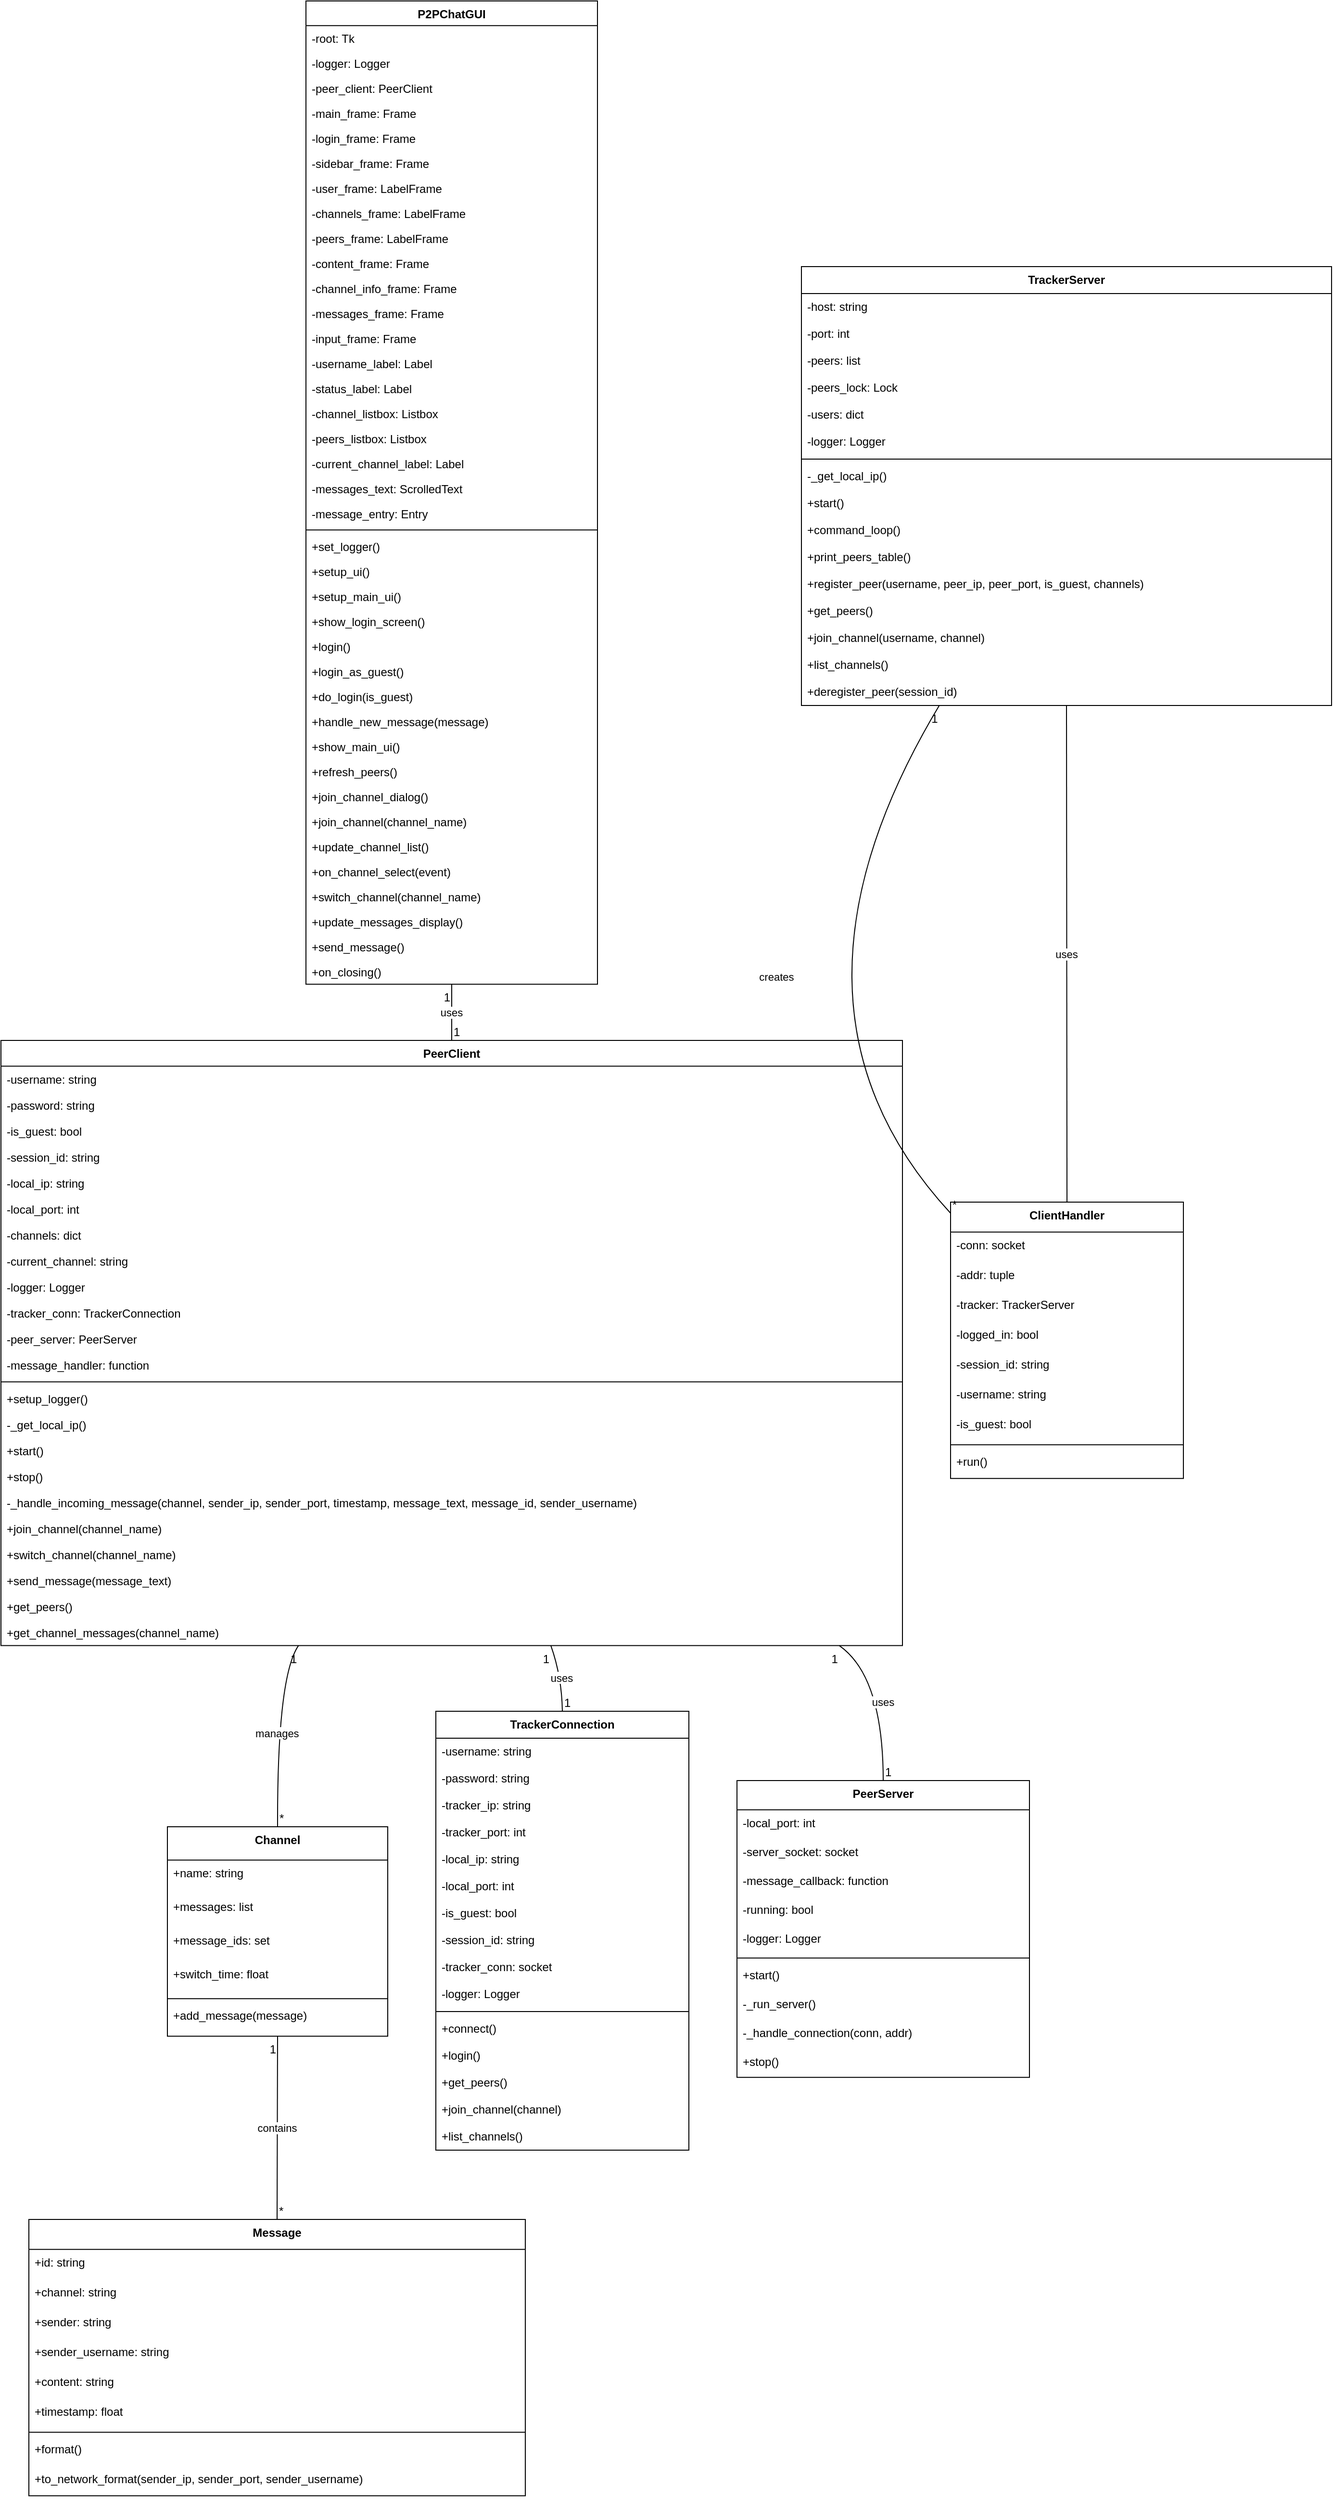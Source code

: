 <mxfile version="26.0.16">
  <diagram name="Page-1" id="uvAdwa36thn9c090Fc7f">
    <mxGraphModel dx="2333" dy="1380" grid="1" gridSize="10" guides="1" tooltips="1" connect="1" arrows="1" fold="1" page="1" pageScale="1" pageWidth="850" pageHeight="1100" math="0" shadow="0">
      <root>
        <mxCell id="0" />
        <mxCell id="1" parent="0" />
        <mxCell id="N5lQOd8VjiOe0QrReraG-1" value="P2PChatGUI" style="swimlane;fontStyle=1;align=center;verticalAlign=top;childLayout=stackLayout;horizontal=1;startSize=25.641;horizontalStack=0;resizeParent=1;resizeParentMax=0;resizeLast=0;collapsible=0;marginBottom=0;" vertex="1" parent="1">
          <mxGeometry x="337" y="20" width="303" height="1021.641" as="geometry" />
        </mxCell>
        <mxCell id="N5lQOd8VjiOe0QrReraG-2" value="-root: Tk" style="text;strokeColor=none;fillColor=none;align=left;verticalAlign=top;spacingLeft=4;spacingRight=4;overflow=hidden;rotatable=0;points=[[0,0.5],[1,0.5]];portConstraint=eastwest;" vertex="1" parent="N5lQOd8VjiOe0QrReraG-1">
          <mxGeometry y="25.641" width="303" height="26" as="geometry" />
        </mxCell>
        <mxCell id="N5lQOd8VjiOe0QrReraG-3" value="-logger: Logger" style="text;strokeColor=none;fillColor=none;align=left;verticalAlign=top;spacingLeft=4;spacingRight=4;overflow=hidden;rotatable=0;points=[[0,0.5],[1,0.5]];portConstraint=eastwest;" vertex="1" parent="N5lQOd8VjiOe0QrReraG-1">
          <mxGeometry y="51.641" width="303" height="26" as="geometry" />
        </mxCell>
        <mxCell id="N5lQOd8VjiOe0QrReraG-4" value="-peer_client: PeerClient" style="text;strokeColor=none;fillColor=none;align=left;verticalAlign=top;spacingLeft=4;spacingRight=4;overflow=hidden;rotatable=0;points=[[0,0.5],[1,0.5]];portConstraint=eastwest;" vertex="1" parent="N5lQOd8VjiOe0QrReraG-1">
          <mxGeometry y="77.641" width="303" height="26" as="geometry" />
        </mxCell>
        <mxCell id="N5lQOd8VjiOe0QrReraG-5" value="-main_frame: Frame" style="text;strokeColor=none;fillColor=none;align=left;verticalAlign=top;spacingLeft=4;spacingRight=4;overflow=hidden;rotatable=0;points=[[0,0.5],[1,0.5]];portConstraint=eastwest;" vertex="1" parent="N5lQOd8VjiOe0QrReraG-1">
          <mxGeometry y="103.641" width="303" height="26" as="geometry" />
        </mxCell>
        <mxCell id="N5lQOd8VjiOe0QrReraG-6" value="-login_frame: Frame" style="text;strokeColor=none;fillColor=none;align=left;verticalAlign=top;spacingLeft=4;spacingRight=4;overflow=hidden;rotatable=0;points=[[0,0.5],[1,0.5]];portConstraint=eastwest;" vertex="1" parent="N5lQOd8VjiOe0QrReraG-1">
          <mxGeometry y="129.641" width="303" height="26" as="geometry" />
        </mxCell>
        <mxCell id="N5lQOd8VjiOe0QrReraG-7" value="-sidebar_frame: Frame" style="text;strokeColor=none;fillColor=none;align=left;verticalAlign=top;spacingLeft=4;spacingRight=4;overflow=hidden;rotatable=0;points=[[0,0.5],[1,0.5]];portConstraint=eastwest;" vertex="1" parent="N5lQOd8VjiOe0QrReraG-1">
          <mxGeometry y="155.641" width="303" height="26" as="geometry" />
        </mxCell>
        <mxCell id="N5lQOd8VjiOe0QrReraG-8" value="-user_frame: LabelFrame" style="text;strokeColor=none;fillColor=none;align=left;verticalAlign=top;spacingLeft=4;spacingRight=4;overflow=hidden;rotatable=0;points=[[0,0.5],[1,0.5]];portConstraint=eastwest;" vertex="1" parent="N5lQOd8VjiOe0QrReraG-1">
          <mxGeometry y="181.641" width="303" height="26" as="geometry" />
        </mxCell>
        <mxCell id="N5lQOd8VjiOe0QrReraG-9" value="-channels_frame: LabelFrame" style="text;strokeColor=none;fillColor=none;align=left;verticalAlign=top;spacingLeft=4;spacingRight=4;overflow=hidden;rotatable=0;points=[[0,0.5],[1,0.5]];portConstraint=eastwest;" vertex="1" parent="N5lQOd8VjiOe0QrReraG-1">
          <mxGeometry y="207.641" width="303" height="26" as="geometry" />
        </mxCell>
        <mxCell id="N5lQOd8VjiOe0QrReraG-10" value="-peers_frame: LabelFrame" style="text;strokeColor=none;fillColor=none;align=left;verticalAlign=top;spacingLeft=4;spacingRight=4;overflow=hidden;rotatable=0;points=[[0,0.5],[1,0.5]];portConstraint=eastwest;" vertex="1" parent="N5lQOd8VjiOe0QrReraG-1">
          <mxGeometry y="233.641" width="303" height="26" as="geometry" />
        </mxCell>
        <mxCell id="N5lQOd8VjiOe0QrReraG-11" value="-content_frame: Frame" style="text;strokeColor=none;fillColor=none;align=left;verticalAlign=top;spacingLeft=4;spacingRight=4;overflow=hidden;rotatable=0;points=[[0,0.5],[1,0.5]];portConstraint=eastwest;" vertex="1" parent="N5lQOd8VjiOe0QrReraG-1">
          <mxGeometry y="259.641" width="303" height="26" as="geometry" />
        </mxCell>
        <mxCell id="N5lQOd8VjiOe0QrReraG-12" value="-channel_info_frame: Frame" style="text;strokeColor=none;fillColor=none;align=left;verticalAlign=top;spacingLeft=4;spacingRight=4;overflow=hidden;rotatable=0;points=[[0,0.5],[1,0.5]];portConstraint=eastwest;" vertex="1" parent="N5lQOd8VjiOe0QrReraG-1">
          <mxGeometry y="285.641" width="303" height="26" as="geometry" />
        </mxCell>
        <mxCell id="N5lQOd8VjiOe0QrReraG-13" value="-messages_frame: Frame" style="text;strokeColor=none;fillColor=none;align=left;verticalAlign=top;spacingLeft=4;spacingRight=4;overflow=hidden;rotatable=0;points=[[0,0.5],[1,0.5]];portConstraint=eastwest;" vertex="1" parent="N5lQOd8VjiOe0QrReraG-1">
          <mxGeometry y="311.641" width="303" height="26" as="geometry" />
        </mxCell>
        <mxCell id="N5lQOd8VjiOe0QrReraG-14" value="-input_frame: Frame" style="text;strokeColor=none;fillColor=none;align=left;verticalAlign=top;spacingLeft=4;spacingRight=4;overflow=hidden;rotatable=0;points=[[0,0.5],[1,0.5]];portConstraint=eastwest;" vertex="1" parent="N5lQOd8VjiOe0QrReraG-1">
          <mxGeometry y="337.641" width="303" height="26" as="geometry" />
        </mxCell>
        <mxCell id="N5lQOd8VjiOe0QrReraG-15" value="-username_label: Label" style="text;strokeColor=none;fillColor=none;align=left;verticalAlign=top;spacingLeft=4;spacingRight=4;overflow=hidden;rotatable=0;points=[[0,0.5],[1,0.5]];portConstraint=eastwest;" vertex="1" parent="N5lQOd8VjiOe0QrReraG-1">
          <mxGeometry y="363.641" width="303" height="26" as="geometry" />
        </mxCell>
        <mxCell id="N5lQOd8VjiOe0QrReraG-16" value="-status_label: Label" style="text;strokeColor=none;fillColor=none;align=left;verticalAlign=top;spacingLeft=4;spacingRight=4;overflow=hidden;rotatable=0;points=[[0,0.5],[1,0.5]];portConstraint=eastwest;" vertex="1" parent="N5lQOd8VjiOe0QrReraG-1">
          <mxGeometry y="389.641" width="303" height="26" as="geometry" />
        </mxCell>
        <mxCell id="N5lQOd8VjiOe0QrReraG-17" value="-channel_listbox: Listbox" style="text;strokeColor=none;fillColor=none;align=left;verticalAlign=top;spacingLeft=4;spacingRight=4;overflow=hidden;rotatable=0;points=[[0,0.5],[1,0.5]];portConstraint=eastwest;" vertex="1" parent="N5lQOd8VjiOe0QrReraG-1">
          <mxGeometry y="415.641" width="303" height="26" as="geometry" />
        </mxCell>
        <mxCell id="N5lQOd8VjiOe0QrReraG-18" value="-peers_listbox: Listbox" style="text;strokeColor=none;fillColor=none;align=left;verticalAlign=top;spacingLeft=4;spacingRight=4;overflow=hidden;rotatable=0;points=[[0,0.5],[1,0.5]];portConstraint=eastwest;" vertex="1" parent="N5lQOd8VjiOe0QrReraG-1">
          <mxGeometry y="441.641" width="303" height="26" as="geometry" />
        </mxCell>
        <mxCell id="N5lQOd8VjiOe0QrReraG-19" value="-current_channel_label: Label" style="text;strokeColor=none;fillColor=none;align=left;verticalAlign=top;spacingLeft=4;spacingRight=4;overflow=hidden;rotatable=0;points=[[0,0.5],[1,0.5]];portConstraint=eastwest;" vertex="1" parent="N5lQOd8VjiOe0QrReraG-1">
          <mxGeometry y="467.641" width="303" height="26" as="geometry" />
        </mxCell>
        <mxCell id="N5lQOd8VjiOe0QrReraG-20" value="-messages_text: ScrolledText" style="text;strokeColor=none;fillColor=none;align=left;verticalAlign=top;spacingLeft=4;spacingRight=4;overflow=hidden;rotatable=0;points=[[0,0.5],[1,0.5]];portConstraint=eastwest;" vertex="1" parent="N5lQOd8VjiOe0QrReraG-1">
          <mxGeometry y="493.641" width="303" height="26" as="geometry" />
        </mxCell>
        <mxCell id="N5lQOd8VjiOe0QrReraG-21" value="-message_entry: Entry" style="text;strokeColor=none;fillColor=none;align=left;verticalAlign=top;spacingLeft=4;spacingRight=4;overflow=hidden;rotatable=0;points=[[0,0.5],[1,0.5]];portConstraint=eastwest;" vertex="1" parent="N5lQOd8VjiOe0QrReraG-1">
          <mxGeometry y="519.641" width="303" height="26" as="geometry" />
        </mxCell>
        <mxCell id="N5lQOd8VjiOe0QrReraG-22" style="line;strokeWidth=1;fillColor=none;align=left;verticalAlign=middle;spacingTop=-1;spacingLeft=3;spacingRight=3;rotatable=0;labelPosition=right;points=[];portConstraint=eastwest;strokeColor=inherit;" vertex="1" parent="N5lQOd8VjiOe0QrReraG-1">
          <mxGeometry y="545.641" width="303" height="8" as="geometry" />
        </mxCell>
        <mxCell id="N5lQOd8VjiOe0QrReraG-23" value="+set_logger()" style="text;strokeColor=none;fillColor=none;align=left;verticalAlign=top;spacingLeft=4;spacingRight=4;overflow=hidden;rotatable=0;points=[[0,0.5],[1,0.5]];portConstraint=eastwest;" vertex="1" parent="N5lQOd8VjiOe0QrReraG-1">
          <mxGeometry y="553.641" width="303" height="26" as="geometry" />
        </mxCell>
        <mxCell id="N5lQOd8VjiOe0QrReraG-24" value="+setup_ui()" style="text;strokeColor=none;fillColor=none;align=left;verticalAlign=top;spacingLeft=4;spacingRight=4;overflow=hidden;rotatable=0;points=[[0,0.5],[1,0.5]];portConstraint=eastwest;" vertex="1" parent="N5lQOd8VjiOe0QrReraG-1">
          <mxGeometry y="579.641" width="303" height="26" as="geometry" />
        </mxCell>
        <mxCell id="N5lQOd8VjiOe0QrReraG-25" value="+setup_main_ui()" style="text;strokeColor=none;fillColor=none;align=left;verticalAlign=top;spacingLeft=4;spacingRight=4;overflow=hidden;rotatable=0;points=[[0,0.5],[1,0.5]];portConstraint=eastwest;" vertex="1" parent="N5lQOd8VjiOe0QrReraG-1">
          <mxGeometry y="605.641" width="303" height="26" as="geometry" />
        </mxCell>
        <mxCell id="N5lQOd8VjiOe0QrReraG-26" value="+show_login_screen()" style="text;strokeColor=none;fillColor=none;align=left;verticalAlign=top;spacingLeft=4;spacingRight=4;overflow=hidden;rotatable=0;points=[[0,0.5],[1,0.5]];portConstraint=eastwest;" vertex="1" parent="N5lQOd8VjiOe0QrReraG-1">
          <mxGeometry y="631.641" width="303" height="26" as="geometry" />
        </mxCell>
        <mxCell id="N5lQOd8VjiOe0QrReraG-27" value="+login()" style="text;strokeColor=none;fillColor=none;align=left;verticalAlign=top;spacingLeft=4;spacingRight=4;overflow=hidden;rotatable=0;points=[[0,0.5],[1,0.5]];portConstraint=eastwest;" vertex="1" parent="N5lQOd8VjiOe0QrReraG-1">
          <mxGeometry y="657.641" width="303" height="26" as="geometry" />
        </mxCell>
        <mxCell id="N5lQOd8VjiOe0QrReraG-28" value="+login_as_guest()" style="text;strokeColor=none;fillColor=none;align=left;verticalAlign=top;spacingLeft=4;spacingRight=4;overflow=hidden;rotatable=0;points=[[0,0.5],[1,0.5]];portConstraint=eastwest;" vertex="1" parent="N5lQOd8VjiOe0QrReraG-1">
          <mxGeometry y="683.641" width="303" height="26" as="geometry" />
        </mxCell>
        <mxCell id="N5lQOd8VjiOe0QrReraG-29" value="+do_login(is_guest)" style="text;strokeColor=none;fillColor=none;align=left;verticalAlign=top;spacingLeft=4;spacingRight=4;overflow=hidden;rotatable=0;points=[[0,0.5],[1,0.5]];portConstraint=eastwest;" vertex="1" parent="N5lQOd8VjiOe0QrReraG-1">
          <mxGeometry y="709.641" width="303" height="26" as="geometry" />
        </mxCell>
        <mxCell id="N5lQOd8VjiOe0QrReraG-30" value="+handle_new_message(message)" style="text;strokeColor=none;fillColor=none;align=left;verticalAlign=top;spacingLeft=4;spacingRight=4;overflow=hidden;rotatable=0;points=[[0,0.5],[1,0.5]];portConstraint=eastwest;" vertex="1" parent="N5lQOd8VjiOe0QrReraG-1">
          <mxGeometry y="735.641" width="303" height="26" as="geometry" />
        </mxCell>
        <mxCell id="N5lQOd8VjiOe0QrReraG-31" value="+show_main_ui()" style="text;strokeColor=none;fillColor=none;align=left;verticalAlign=top;spacingLeft=4;spacingRight=4;overflow=hidden;rotatable=0;points=[[0,0.5],[1,0.5]];portConstraint=eastwest;" vertex="1" parent="N5lQOd8VjiOe0QrReraG-1">
          <mxGeometry y="761.641" width="303" height="26" as="geometry" />
        </mxCell>
        <mxCell id="N5lQOd8VjiOe0QrReraG-32" value="+refresh_peers()" style="text;strokeColor=none;fillColor=none;align=left;verticalAlign=top;spacingLeft=4;spacingRight=4;overflow=hidden;rotatable=0;points=[[0,0.5],[1,0.5]];portConstraint=eastwest;" vertex="1" parent="N5lQOd8VjiOe0QrReraG-1">
          <mxGeometry y="787.641" width="303" height="26" as="geometry" />
        </mxCell>
        <mxCell id="N5lQOd8VjiOe0QrReraG-33" value="+join_channel_dialog()" style="text;strokeColor=none;fillColor=none;align=left;verticalAlign=top;spacingLeft=4;spacingRight=4;overflow=hidden;rotatable=0;points=[[0,0.5],[1,0.5]];portConstraint=eastwest;" vertex="1" parent="N5lQOd8VjiOe0QrReraG-1">
          <mxGeometry y="813.641" width="303" height="26" as="geometry" />
        </mxCell>
        <mxCell id="N5lQOd8VjiOe0QrReraG-34" value="+join_channel(channel_name)" style="text;strokeColor=none;fillColor=none;align=left;verticalAlign=top;spacingLeft=4;spacingRight=4;overflow=hidden;rotatable=0;points=[[0,0.5],[1,0.5]];portConstraint=eastwest;" vertex="1" parent="N5lQOd8VjiOe0QrReraG-1">
          <mxGeometry y="839.641" width="303" height="26" as="geometry" />
        </mxCell>
        <mxCell id="N5lQOd8VjiOe0QrReraG-35" value="+update_channel_list()" style="text;strokeColor=none;fillColor=none;align=left;verticalAlign=top;spacingLeft=4;spacingRight=4;overflow=hidden;rotatable=0;points=[[0,0.5],[1,0.5]];portConstraint=eastwest;" vertex="1" parent="N5lQOd8VjiOe0QrReraG-1">
          <mxGeometry y="865.641" width="303" height="26" as="geometry" />
        </mxCell>
        <mxCell id="N5lQOd8VjiOe0QrReraG-36" value="+on_channel_select(event)" style="text;strokeColor=none;fillColor=none;align=left;verticalAlign=top;spacingLeft=4;spacingRight=4;overflow=hidden;rotatable=0;points=[[0,0.5],[1,0.5]];portConstraint=eastwest;" vertex="1" parent="N5lQOd8VjiOe0QrReraG-1">
          <mxGeometry y="891.641" width="303" height="26" as="geometry" />
        </mxCell>
        <mxCell id="N5lQOd8VjiOe0QrReraG-37" value="+switch_channel(channel_name)" style="text;strokeColor=none;fillColor=none;align=left;verticalAlign=top;spacingLeft=4;spacingRight=4;overflow=hidden;rotatable=0;points=[[0,0.5],[1,0.5]];portConstraint=eastwest;" vertex="1" parent="N5lQOd8VjiOe0QrReraG-1">
          <mxGeometry y="917.641" width="303" height="26" as="geometry" />
        </mxCell>
        <mxCell id="N5lQOd8VjiOe0QrReraG-38" value="+update_messages_display()" style="text;strokeColor=none;fillColor=none;align=left;verticalAlign=top;spacingLeft=4;spacingRight=4;overflow=hidden;rotatable=0;points=[[0,0.5],[1,0.5]];portConstraint=eastwest;" vertex="1" parent="N5lQOd8VjiOe0QrReraG-1">
          <mxGeometry y="943.641" width="303" height="26" as="geometry" />
        </mxCell>
        <mxCell id="N5lQOd8VjiOe0QrReraG-39" value="+send_message()" style="text;strokeColor=none;fillColor=none;align=left;verticalAlign=top;spacingLeft=4;spacingRight=4;overflow=hidden;rotatable=0;points=[[0,0.5],[1,0.5]];portConstraint=eastwest;" vertex="1" parent="N5lQOd8VjiOe0QrReraG-1">
          <mxGeometry y="969.641" width="303" height="26" as="geometry" />
        </mxCell>
        <mxCell id="N5lQOd8VjiOe0QrReraG-40" value="+on_closing()" style="text;strokeColor=none;fillColor=none;align=left;verticalAlign=top;spacingLeft=4;spacingRight=4;overflow=hidden;rotatable=0;points=[[0,0.5],[1,0.5]];portConstraint=eastwest;" vertex="1" parent="N5lQOd8VjiOe0QrReraG-1">
          <mxGeometry y="995.641" width="303" height="26" as="geometry" />
        </mxCell>
        <mxCell id="N5lQOd8VjiOe0QrReraG-41" value="Message" style="swimlane;fontStyle=1;align=center;verticalAlign=top;childLayout=stackLayout;horizontal=1;startSize=31.111;horizontalStack=0;resizeParent=1;resizeParentMax=0;resizeLast=0;collapsible=0;marginBottom=0;" vertex="1" parent="1">
          <mxGeometry x="49" y="2325" width="516" height="287.111" as="geometry" />
        </mxCell>
        <mxCell id="N5lQOd8VjiOe0QrReraG-42" value="+id: string" style="text;strokeColor=none;fillColor=none;align=left;verticalAlign=top;spacingLeft=4;spacingRight=4;overflow=hidden;rotatable=0;points=[[0,0.5],[1,0.5]];portConstraint=eastwest;" vertex="1" parent="N5lQOd8VjiOe0QrReraG-41">
          <mxGeometry y="31.111" width="516" height="31" as="geometry" />
        </mxCell>
        <mxCell id="N5lQOd8VjiOe0QrReraG-43" value="+channel: string" style="text;strokeColor=none;fillColor=none;align=left;verticalAlign=top;spacingLeft=4;spacingRight=4;overflow=hidden;rotatable=0;points=[[0,0.5],[1,0.5]];portConstraint=eastwest;" vertex="1" parent="N5lQOd8VjiOe0QrReraG-41">
          <mxGeometry y="62.111" width="516" height="31" as="geometry" />
        </mxCell>
        <mxCell id="N5lQOd8VjiOe0QrReraG-44" value="+sender: string" style="text;strokeColor=none;fillColor=none;align=left;verticalAlign=top;spacingLeft=4;spacingRight=4;overflow=hidden;rotatable=0;points=[[0,0.5],[1,0.5]];portConstraint=eastwest;" vertex="1" parent="N5lQOd8VjiOe0QrReraG-41">
          <mxGeometry y="93.111" width="516" height="31" as="geometry" />
        </mxCell>
        <mxCell id="N5lQOd8VjiOe0QrReraG-45" value="+sender_username: string" style="text;strokeColor=none;fillColor=none;align=left;verticalAlign=top;spacingLeft=4;spacingRight=4;overflow=hidden;rotatable=0;points=[[0,0.5],[1,0.5]];portConstraint=eastwest;" vertex="1" parent="N5lQOd8VjiOe0QrReraG-41">
          <mxGeometry y="124.111" width="516" height="31" as="geometry" />
        </mxCell>
        <mxCell id="N5lQOd8VjiOe0QrReraG-46" value="+content: string" style="text;strokeColor=none;fillColor=none;align=left;verticalAlign=top;spacingLeft=4;spacingRight=4;overflow=hidden;rotatable=0;points=[[0,0.5],[1,0.5]];portConstraint=eastwest;" vertex="1" parent="N5lQOd8VjiOe0QrReraG-41">
          <mxGeometry y="155.111" width="516" height="31" as="geometry" />
        </mxCell>
        <mxCell id="N5lQOd8VjiOe0QrReraG-47" value="+timestamp: float" style="text;strokeColor=none;fillColor=none;align=left;verticalAlign=top;spacingLeft=4;spacingRight=4;overflow=hidden;rotatable=0;points=[[0,0.5],[1,0.5]];portConstraint=eastwest;" vertex="1" parent="N5lQOd8VjiOe0QrReraG-41">
          <mxGeometry y="186.111" width="516" height="31" as="geometry" />
        </mxCell>
        <mxCell id="N5lQOd8VjiOe0QrReraG-48" style="line;strokeWidth=1;fillColor=none;align=left;verticalAlign=middle;spacingTop=-1;spacingLeft=3;spacingRight=3;rotatable=0;labelPosition=right;points=[];portConstraint=eastwest;strokeColor=inherit;" vertex="1" parent="N5lQOd8VjiOe0QrReraG-41">
          <mxGeometry y="217.111" width="516" height="8" as="geometry" />
        </mxCell>
        <mxCell id="N5lQOd8VjiOe0QrReraG-49" value="+format()" style="text;strokeColor=none;fillColor=none;align=left;verticalAlign=top;spacingLeft=4;spacingRight=4;overflow=hidden;rotatable=0;points=[[0,0.5],[1,0.5]];portConstraint=eastwest;" vertex="1" parent="N5lQOd8VjiOe0QrReraG-41">
          <mxGeometry y="225.111" width="516" height="31" as="geometry" />
        </mxCell>
        <mxCell id="N5lQOd8VjiOe0QrReraG-50" value="+to_network_format(sender_ip, sender_port, sender_username)" style="text;strokeColor=none;fillColor=none;align=left;verticalAlign=top;spacingLeft=4;spacingRight=4;overflow=hidden;rotatable=0;points=[[0,0.5],[1,0.5]];portConstraint=eastwest;" vertex="1" parent="N5lQOd8VjiOe0QrReraG-41">
          <mxGeometry y="256.111" width="516" height="31" as="geometry" />
        </mxCell>
        <mxCell id="N5lQOd8VjiOe0QrReraG-51" value="Channel" style="swimlane;fontStyle=1;align=center;verticalAlign=top;childLayout=stackLayout;horizontal=1;startSize=34.667;horizontalStack=0;resizeParent=1;resizeParentMax=0;resizeLast=0;collapsible=0;marginBottom=0;" vertex="1" parent="1">
          <mxGeometry x="193" y="1917" width="229" height="217.667" as="geometry" />
        </mxCell>
        <mxCell id="N5lQOd8VjiOe0QrReraG-52" value="+name: string" style="text;strokeColor=none;fillColor=none;align=left;verticalAlign=top;spacingLeft=4;spacingRight=4;overflow=hidden;rotatable=0;points=[[0,0.5],[1,0.5]];portConstraint=eastwest;" vertex="1" parent="N5lQOd8VjiOe0QrReraG-51">
          <mxGeometry y="34.667" width="229" height="35" as="geometry" />
        </mxCell>
        <mxCell id="N5lQOd8VjiOe0QrReraG-53" value="+messages: list" style="text;strokeColor=none;fillColor=none;align=left;verticalAlign=top;spacingLeft=4;spacingRight=4;overflow=hidden;rotatable=0;points=[[0,0.5],[1,0.5]];portConstraint=eastwest;" vertex="1" parent="N5lQOd8VjiOe0QrReraG-51">
          <mxGeometry y="69.667" width="229" height="35" as="geometry" />
        </mxCell>
        <mxCell id="N5lQOd8VjiOe0QrReraG-54" value="+message_ids: set" style="text;strokeColor=none;fillColor=none;align=left;verticalAlign=top;spacingLeft=4;spacingRight=4;overflow=hidden;rotatable=0;points=[[0,0.5],[1,0.5]];portConstraint=eastwest;" vertex="1" parent="N5lQOd8VjiOe0QrReraG-51">
          <mxGeometry y="104.667" width="229" height="35" as="geometry" />
        </mxCell>
        <mxCell id="N5lQOd8VjiOe0QrReraG-55" value="+switch_time: float" style="text;strokeColor=none;fillColor=none;align=left;verticalAlign=top;spacingLeft=4;spacingRight=4;overflow=hidden;rotatable=0;points=[[0,0.5],[1,0.5]];portConstraint=eastwest;" vertex="1" parent="N5lQOd8VjiOe0QrReraG-51">
          <mxGeometry y="139.667" width="229" height="35" as="geometry" />
        </mxCell>
        <mxCell id="N5lQOd8VjiOe0QrReraG-56" style="line;strokeWidth=1;fillColor=none;align=left;verticalAlign=middle;spacingTop=-1;spacingLeft=3;spacingRight=3;rotatable=0;labelPosition=right;points=[];portConstraint=eastwest;strokeColor=inherit;" vertex="1" parent="N5lQOd8VjiOe0QrReraG-51">
          <mxGeometry y="174.667" width="229" height="8" as="geometry" />
        </mxCell>
        <mxCell id="N5lQOd8VjiOe0QrReraG-57" value="+add_message(message)" style="text;strokeColor=none;fillColor=none;align=left;verticalAlign=top;spacingLeft=4;spacingRight=4;overflow=hidden;rotatable=0;points=[[0,0.5],[1,0.5]];portConstraint=eastwest;" vertex="1" parent="N5lQOd8VjiOe0QrReraG-51">
          <mxGeometry y="182.667" width="229" height="35" as="geometry" />
        </mxCell>
        <mxCell id="N5lQOd8VjiOe0QrReraG-58" value="TrackerConnection" style="swimlane;fontStyle=1;align=center;verticalAlign=top;childLayout=stackLayout;horizontal=1;startSize=28;horizontalStack=0;resizeParent=1;resizeParentMax=0;resizeLast=0;collapsible=0;marginBottom=0;" vertex="1" parent="1">
          <mxGeometry x="472" y="1797" width="263" height="456" as="geometry" />
        </mxCell>
        <mxCell id="N5lQOd8VjiOe0QrReraG-59" value="-username: string" style="text;strokeColor=none;fillColor=none;align=left;verticalAlign=top;spacingLeft=4;spacingRight=4;overflow=hidden;rotatable=0;points=[[0,0.5],[1,0.5]];portConstraint=eastwest;" vertex="1" parent="N5lQOd8VjiOe0QrReraG-58">
          <mxGeometry y="28" width="263" height="28" as="geometry" />
        </mxCell>
        <mxCell id="N5lQOd8VjiOe0QrReraG-60" value="-password: string" style="text;strokeColor=none;fillColor=none;align=left;verticalAlign=top;spacingLeft=4;spacingRight=4;overflow=hidden;rotatable=0;points=[[0,0.5],[1,0.5]];portConstraint=eastwest;" vertex="1" parent="N5lQOd8VjiOe0QrReraG-58">
          <mxGeometry y="56" width="263" height="28" as="geometry" />
        </mxCell>
        <mxCell id="N5lQOd8VjiOe0QrReraG-61" value="-tracker_ip: string" style="text;strokeColor=none;fillColor=none;align=left;verticalAlign=top;spacingLeft=4;spacingRight=4;overflow=hidden;rotatable=0;points=[[0,0.5],[1,0.5]];portConstraint=eastwest;" vertex="1" parent="N5lQOd8VjiOe0QrReraG-58">
          <mxGeometry y="84" width="263" height="28" as="geometry" />
        </mxCell>
        <mxCell id="N5lQOd8VjiOe0QrReraG-62" value="-tracker_port: int" style="text;strokeColor=none;fillColor=none;align=left;verticalAlign=top;spacingLeft=4;spacingRight=4;overflow=hidden;rotatable=0;points=[[0,0.5],[1,0.5]];portConstraint=eastwest;" vertex="1" parent="N5lQOd8VjiOe0QrReraG-58">
          <mxGeometry y="112" width="263" height="28" as="geometry" />
        </mxCell>
        <mxCell id="N5lQOd8VjiOe0QrReraG-63" value="-local_ip: string" style="text;strokeColor=none;fillColor=none;align=left;verticalAlign=top;spacingLeft=4;spacingRight=4;overflow=hidden;rotatable=0;points=[[0,0.5],[1,0.5]];portConstraint=eastwest;" vertex="1" parent="N5lQOd8VjiOe0QrReraG-58">
          <mxGeometry y="140" width="263" height="28" as="geometry" />
        </mxCell>
        <mxCell id="N5lQOd8VjiOe0QrReraG-64" value="-local_port: int" style="text;strokeColor=none;fillColor=none;align=left;verticalAlign=top;spacingLeft=4;spacingRight=4;overflow=hidden;rotatable=0;points=[[0,0.5],[1,0.5]];portConstraint=eastwest;" vertex="1" parent="N5lQOd8VjiOe0QrReraG-58">
          <mxGeometry y="168" width="263" height="28" as="geometry" />
        </mxCell>
        <mxCell id="N5lQOd8VjiOe0QrReraG-65" value="-is_guest: bool" style="text;strokeColor=none;fillColor=none;align=left;verticalAlign=top;spacingLeft=4;spacingRight=4;overflow=hidden;rotatable=0;points=[[0,0.5],[1,0.5]];portConstraint=eastwest;" vertex="1" parent="N5lQOd8VjiOe0QrReraG-58">
          <mxGeometry y="196" width="263" height="28" as="geometry" />
        </mxCell>
        <mxCell id="N5lQOd8VjiOe0QrReraG-66" value="-session_id: string" style="text;strokeColor=none;fillColor=none;align=left;verticalAlign=top;spacingLeft=4;spacingRight=4;overflow=hidden;rotatable=0;points=[[0,0.5],[1,0.5]];portConstraint=eastwest;" vertex="1" parent="N5lQOd8VjiOe0QrReraG-58">
          <mxGeometry y="224" width="263" height="28" as="geometry" />
        </mxCell>
        <mxCell id="N5lQOd8VjiOe0QrReraG-67" value="-tracker_conn: socket" style="text;strokeColor=none;fillColor=none;align=left;verticalAlign=top;spacingLeft=4;spacingRight=4;overflow=hidden;rotatable=0;points=[[0,0.5],[1,0.5]];portConstraint=eastwest;" vertex="1" parent="N5lQOd8VjiOe0QrReraG-58">
          <mxGeometry y="252" width="263" height="28" as="geometry" />
        </mxCell>
        <mxCell id="N5lQOd8VjiOe0QrReraG-68" value="-logger: Logger" style="text;strokeColor=none;fillColor=none;align=left;verticalAlign=top;spacingLeft=4;spacingRight=4;overflow=hidden;rotatable=0;points=[[0,0.5],[1,0.5]];portConstraint=eastwest;" vertex="1" parent="N5lQOd8VjiOe0QrReraG-58">
          <mxGeometry y="280" width="263" height="28" as="geometry" />
        </mxCell>
        <mxCell id="N5lQOd8VjiOe0QrReraG-69" style="line;strokeWidth=1;fillColor=none;align=left;verticalAlign=middle;spacingTop=-1;spacingLeft=3;spacingRight=3;rotatable=0;labelPosition=right;points=[];portConstraint=eastwest;strokeColor=inherit;" vertex="1" parent="N5lQOd8VjiOe0QrReraG-58">
          <mxGeometry y="308" width="263" height="8" as="geometry" />
        </mxCell>
        <mxCell id="N5lQOd8VjiOe0QrReraG-70" value="+connect()" style="text;strokeColor=none;fillColor=none;align=left;verticalAlign=top;spacingLeft=4;spacingRight=4;overflow=hidden;rotatable=0;points=[[0,0.5],[1,0.5]];portConstraint=eastwest;" vertex="1" parent="N5lQOd8VjiOe0QrReraG-58">
          <mxGeometry y="316" width="263" height="28" as="geometry" />
        </mxCell>
        <mxCell id="N5lQOd8VjiOe0QrReraG-71" value="+login()" style="text;strokeColor=none;fillColor=none;align=left;verticalAlign=top;spacingLeft=4;spacingRight=4;overflow=hidden;rotatable=0;points=[[0,0.5],[1,0.5]];portConstraint=eastwest;" vertex="1" parent="N5lQOd8VjiOe0QrReraG-58">
          <mxGeometry y="344" width="263" height="28" as="geometry" />
        </mxCell>
        <mxCell id="N5lQOd8VjiOe0QrReraG-72" value="+get_peers()" style="text;strokeColor=none;fillColor=none;align=left;verticalAlign=top;spacingLeft=4;spacingRight=4;overflow=hidden;rotatable=0;points=[[0,0.5],[1,0.5]];portConstraint=eastwest;" vertex="1" parent="N5lQOd8VjiOe0QrReraG-58">
          <mxGeometry y="372" width="263" height="28" as="geometry" />
        </mxCell>
        <mxCell id="N5lQOd8VjiOe0QrReraG-73" value="+join_channel(channel)" style="text;strokeColor=none;fillColor=none;align=left;verticalAlign=top;spacingLeft=4;spacingRight=4;overflow=hidden;rotatable=0;points=[[0,0.5],[1,0.5]];portConstraint=eastwest;" vertex="1" parent="N5lQOd8VjiOe0QrReraG-58">
          <mxGeometry y="400" width="263" height="28" as="geometry" />
        </mxCell>
        <mxCell id="N5lQOd8VjiOe0QrReraG-74" value="+list_channels()" style="text;strokeColor=none;fillColor=none;align=left;verticalAlign=top;spacingLeft=4;spacingRight=4;overflow=hidden;rotatable=0;points=[[0,0.5],[1,0.5]];portConstraint=eastwest;" vertex="1" parent="N5lQOd8VjiOe0QrReraG-58">
          <mxGeometry y="428" width="263" height="28" as="geometry" />
        </mxCell>
        <mxCell id="N5lQOd8VjiOe0QrReraG-75" value="PeerServer" style="swimlane;fontStyle=1;align=center;verticalAlign=top;childLayout=stackLayout;horizontal=1;startSize=30.4;horizontalStack=0;resizeParent=1;resizeParentMax=0;resizeLast=0;collapsible=0;marginBottom=0;" vertex="1" parent="1">
          <mxGeometry x="785" y="1869" width="304" height="308.4" as="geometry" />
        </mxCell>
        <mxCell id="N5lQOd8VjiOe0QrReraG-76" value="-local_port: int" style="text;strokeColor=none;fillColor=none;align=left;verticalAlign=top;spacingLeft=4;spacingRight=4;overflow=hidden;rotatable=0;points=[[0,0.5],[1,0.5]];portConstraint=eastwest;" vertex="1" parent="N5lQOd8VjiOe0QrReraG-75">
          <mxGeometry y="30.4" width="304" height="30" as="geometry" />
        </mxCell>
        <mxCell id="N5lQOd8VjiOe0QrReraG-77" value="-server_socket: socket" style="text;strokeColor=none;fillColor=none;align=left;verticalAlign=top;spacingLeft=4;spacingRight=4;overflow=hidden;rotatable=0;points=[[0,0.5],[1,0.5]];portConstraint=eastwest;" vertex="1" parent="N5lQOd8VjiOe0QrReraG-75">
          <mxGeometry y="60.4" width="304" height="30" as="geometry" />
        </mxCell>
        <mxCell id="N5lQOd8VjiOe0QrReraG-78" value="-message_callback: function" style="text;strokeColor=none;fillColor=none;align=left;verticalAlign=top;spacingLeft=4;spacingRight=4;overflow=hidden;rotatable=0;points=[[0,0.5],[1,0.5]];portConstraint=eastwest;" vertex="1" parent="N5lQOd8VjiOe0QrReraG-75">
          <mxGeometry y="90.4" width="304" height="30" as="geometry" />
        </mxCell>
        <mxCell id="N5lQOd8VjiOe0QrReraG-79" value="-running: bool" style="text;strokeColor=none;fillColor=none;align=left;verticalAlign=top;spacingLeft=4;spacingRight=4;overflow=hidden;rotatable=0;points=[[0,0.5],[1,0.5]];portConstraint=eastwest;" vertex="1" parent="N5lQOd8VjiOe0QrReraG-75">
          <mxGeometry y="120.4" width="304" height="30" as="geometry" />
        </mxCell>
        <mxCell id="N5lQOd8VjiOe0QrReraG-80" value="-logger: Logger" style="text;strokeColor=none;fillColor=none;align=left;verticalAlign=top;spacingLeft=4;spacingRight=4;overflow=hidden;rotatable=0;points=[[0,0.5],[1,0.5]];portConstraint=eastwest;" vertex="1" parent="N5lQOd8VjiOe0QrReraG-75">
          <mxGeometry y="150.4" width="304" height="30" as="geometry" />
        </mxCell>
        <mxCell id="N5lQOd8VjiOe0QrReraG-81" style="line;strokeWidth=1;fillColor=none;align=left;verticalAlign=middle;spacingTop=-1;spacingLeft=3;spacingRight=3;rotatable=0;labelPosition=right;points=[];portConstraint=eastwest;strokeColor=inherit;" vertex="1" parent="N5lQOd8VjiOe0QrReraG-75">
          <mxGeometry y="180.4" width="304" height="8" as="geometry" />
        </mxCell>
        <mxCell id="N5lQOd8VjiOe0QrReraG-82" value="+start()" style="text;strokeColor=none;fillColor=none;align=left;verticalAlign=top;spacingLeft=4;spacingRight=4;overflow=hidden;rotatable=0;points=[[0,0.5],[1,0.5]];portConstraint=eastwest;" vertex="1" parent="N5lQOd8VjiOe0QrReraG-75">
          <mxGeometry y="188.4" width="304" height="30" as="geometry" />
        </mxCell>
        <mxCell id="N5lQOd8VjiOe0QrReraG-83" value="-_run_server()" style="text;strokeColor=none;fillColor=none;align=left;verticalAlign=top;spacingLeft=4;spacingRight=4;overflow=hidden;rotatable=0;points=[[0,0.5],[1,0.5]];portConstraint=eastwest;" vertex="1" parent="N5lQOd8VjiOe0QrReraG-75">
          <mxGeometry y="218.4" width="304" height="30" as="geometry" />
        </mxCell>
        <mxCell id="N5lQOd8VjiOe0QrReraG-84" value="-_handle_connection(conn, addr)" style="text;strokeColor=none;fillColor=none;align=left;verticalAlign=top;spacingLeft=4;spacingRight=4;overflow=hidden;rotatable=0;points=[[0,0.5],[1,0.5]];portConstraint=eastwest;" vertex="1" parent="N5lQOd8VjiOe0QrReraG-75">
          <mxGeometry y="248.4" width="304" height="30" as="geometry" />
        </mxCell>
        <mxCell id="N5lQOd8VjiOe0QrReraG-85" value="+stop()" style="text;strokeColor=none;fillColor=none;align=left;verticalAlign=top;spacingLeft=4;spacingRight=4;overflow=hidden;rotatable=0;points=[[0,0.5],[1,0.5]];portConstraint=eastwest;" vertex="1" parent="N5lQOd8VjiOe0QrReraG-75">
          <mxGeometry y="278.4" width="304" height="30" as="geometry" />
        </mxCell>
        <mxCell id="N5lQOd8VjiOe0QrReraG-86" value="PeerClient" style="swimlane;fontStyle=1;align=center;verticalAlign=top;childLayout=stackLayout;horizontal=1;startSize=26.783;horizontalStack=0;resizeParent=1;resizeParentMax=0;resizeLast=0;collapsible=0;marginBottom=0;" vertex="1" parent="1">
          <mxGeometry x="20" y="1100" width="937" height="628.783" as="geometry" />
        </mxCell>
        <mxCell id="N5lQOd8VjiOe0QrReraG-87" value="-username: string" style="text;strokeColor=none;fillColor=none;align=left;verticalAlign=top;spacingLeft=4;spacingRight=4;overflow=hidden;rotatable=0;points=[[0,0.5],[1,0.5]];portConstraint=eastwest;" vertex="1" parent="N5lQOd8VjiOe0QrReraG-86">
          <mxGeometry y="26.783" width="937" height="27" as="geometry" />
        </mxCell>
        <mxCell id="N5lQOd8VjiOe0QrReraG-88" value="-password: string" style="text;strokeColor=none;fillColor=none;align=left;verticalAlign=top;spacingLeft=4;spacingRight=4;overflow=hidden;rotatable=0;points=[[0,0.5],[1,0.5]];portConstraint=eastwest;" vertex="1" parent="N5lQOd8VjiOe0QrReraG-86">
          <mxGeometry y="53.783" width="937" height="27" as="geometry" />
        </mxCell>
        <mxCell id="N5lQOd8VjiOe0QrReraG-89" value="-is_guest: bool" style="text;strokeColor=none;fillColor=none;align=left;verticalAlign=top;spacingLeft=4;spacingRight=4;overflow=hidden;rotatable=0;points=[[0,0.5],[1,0.5]];portConstraint=eastwest;" vertex="1" parent="N5lQOd8VjiOe0QrReraG-86">
          <mxGeometry y="80.783" width="937" height="27" as="geometry" />
        </mxCell>
        <mxCell id="N5lQOd8VjiOe0QrReraG-90" value="-session_id: string" style="text;strokeColor=none;fillColor=none;align=left;verticalAlign=top;spacingLeft=4;spacingRight=4;overflow=hidden;rotatable=0;points=[[0,0.5],[1,0.5]];portConstraint=eastwest;" vertex="1" parent="N5lQOd8VjiOe0QrReraG-86">
          <mxGeometry y="107.783" width="937" height="27" as="geometry" />
        </mxCell>
        <mxCell id="N5lQOd8VjiOe0QrReraG-91" value="-local_ip: string" style="text;strokeColor=none;fillColor=none;align=left;verticalAlign=top;spacingLeft=4;spacingRight=4;overflow=hidden;rotatable=0;points=[[0,0.5],[1,0.5]];portConstraint=eastwest;" vertex="1" parent="N5lQOd8VjiOe0QrReraG-86">
          <mxGeometry y="134.783" width="937" height="27" as="geometry" />
        </mxCell>
        <mxCell id="N5lQOd8VjiOe0QrReraG-92" value="-local_port: int" style="text;strokeColor=none;fillColor=none;align=left;verticalAlign=top;spacingLeft=4;spacingRight=4;overflow=hidden;rotatable=0;points=[[0,0.5],[1,0.5]];portConstraint=eastwest;" vertex="1" parent="N5lQOd8VjiOe0QrReraG-86">
          <mxGeometry y="161.783" width="937" height="27" as="geometry" />
        </mxCell>
        <mxCell id="N5lQOd8VjiOe0QrReraG-93" value="-channels: dict" style="text;strokeColor=none;fillColor=none;align=left;verticalAlign=top;spacingLeft=4;spacingRight=4;overflow=hidden;rotatable=0;points=[[0,0.5],[1,0.5]];portConstraint=eastwest;" vertex="1" parent="N5lQOd8VjiOe0QrReraG-86">
          <mxGeometry y="188.783" width="937" height="27" as="geometry" />
        </mxCell>
        <mxCell id="N5lQOd8VjiOe0QrReraG-94" value="-current_channel: string" style="text;strokeColor=none;fillColor=none;align=left;verticalAlign=top;spacingLeft=4;spacingRight=4;overflow=hidden;rotatable=0;points=[[0,0.5],[1,0.5]];portConstraint=eastwest;" vertex="1" parent="N5lQOd8VjiOe0QrReraG-86">
          <mxGeometry y="215.783" width="937" height="27" as="geometry" />
        </mxCell>
        <mxCell id="N5lQOd8VjiOe0QrReraG-95" value="-logger: Logger" style="text;strokeColor=none;fillColor=none;align=left;verticalAlign=top;spacingLeft=4;spacingRight=4;overflow=hidden;rotatable=0;points=[[0,0.5],[1,0.5]];portConstraint=eastwest;" vertex="1" parent="N5lQOd8VjiOe0QrReraG-86">
          <mxGeometry y="242.783" width="937" height="27" as="geometry" />
        </mxCell>
        <mxCell id="N5lQOd8VjiOe0QrReraG-96" value="-tracker_conn: TrackerConnection" style="text;strokeColor=none;fillColor=none;align=left;verticalAlign=top;spacingLeft=4;spacingRight=4;overflow=hidden;rotatable=0;points=[[0,0.5],[1,0.5]];portConstraint=eastwest;" vertex="1" parent="N5lQOd8VjiOe0QrReraG-86">
          <mxGeometry y="269.783" width="937" height="27" as="geometry" />
        </mxCell>
        <mxCell id="N5lQOd8VjiOe0QrReraG-97" value="-peer_server: PeerServer" style="text;strokeColor=none;fillColor=none;align=left;verticalAlign=top;spacingLeft=4;spacingRight=4;overflow=hidden;rotatable=0;points=[[0,0.5],[1,0.5]];portConstraint=eastwest;" vertex="1" parent="N5lQOd8VjiOe0QrReraG-86">
          <mxGeometry y="296.783" width="937" height="27" as="geometry" />
        </mxCell>
        <mxCell id="N5lQOd8VjiOe0QrReraG-98" value="-message_handler: function" style="text;strokeColor=none;fillColor=none;align=left;verticalAlign=top;spacingLeft=4;spacingRight=4;overflow=hidden;rotatable=0;points=[[0,0.5],[1,0.5]];portConstraint=eastwest;" vertex="1" parent="N5lQOd8VjiOe0QrReraG-86">
          <mxGeometry y="323.783" width="937" height="27" as="geometry" />
        </mxCell>
        <mxCell id="N5lQOd8VjiOe0QrReraG-99" style="line;strokeWidth=1;fillColor=none;align=left;verticalAlign=middle;spacingTop=-1;spacingLeft=3;spacingRight=3;rotatable=0;labelPosition=right;points=[];portConstraint=eastwest;strokeColor=inherit;" vertex="1" parent="N5lQOd8VjiOe0QrReraG-86">
          <mxGeometry y="350.783" width="937" height="8" as="geometry" />
        </mxCell>
        <mxCell id="N5lQOd8VjiOe0QrReraG-100" value="+setup_logger()" style="text;strokeColor=none;fillColor=none;align=left;verticalAlign=top;spacingLeft=4;spacingRight=4;overflow=hidden;rotatable=0;points=[[0,0.5],[1,0.5]];portConstraint=eastwest;" vertex="1" parent="N5lQOd8VjiOe0QrReraG-86">
          <mxGeometry y="358.783" width="937" height="27" as="geometry" />
        </mxCell>
        <mxCell id="N5lQOd8VjiOe0QrReraG-101" value="-_get_local_ip()" style="text;strokeColor=none;fillColor=none;align=left;verticalAlign=top;spacingLeft=4;spacingRight=4;overflow=hidden;rotatable=0;points=[[0,0.5],[1,0.5]];portConstraint=eastwest;" vertex="1" parent="N5lQOd8VjiOe0QrReraG-86">
          <mxGeometry y="385.783" width="937" height="27" as="geometry" />
        </mxCell>
        <mxCell id="N5lQOd8VjiOe0QrReraG-102" value="+start()" style="text;strokeColor=none;fillColor=none;align=left;verticalAlign=top;spacingLeft=4;spacingRight=4;overflow=hidden;rotatable=0;points=[[0,0.5],[1,0.5]];portConstraint=eastwest;" vertex="1" parent="N5lQOd8VjiOe0QrReraG-86">
          <mxGeometry y="412.783" width="937" height="27" as="geometry" />
        </mxCell>
        <mxCell id="N5lQOd8VjiOe0QrReraG-103" value="+stop()" style="text;strokeColor=none;fillColor=none;align=left;verticalAlign=top;spacingLeft=4;spacingRight=4;overflow=hidden;rotatable=0;points=[[0,0.5],[1,0.5]];portConstraint=eastwest;" vertex="1" parent="N5lQOd8VjiOe0QrReraG-86">
          <mxGeometry y="439.783" width="937" height="27" as="geometry" />
        </mxCell>
        <mxCell id="N5lQOd8VjiOe0QrReraG-104" value="-_handle_incoming_message(channel, sender_ip, sender_port, timestamp, message_text, message_id, sender_username)" style="text;strokeColor=none;fillColor=none;align=left;verticalAlign=top;spacingLeft=4;spacingRight=4;overflow=hidden;rotatable=0;points=[[0,0.5],[1,0.5]];portConstraint=eastwest;" vertex="1" parent="N5lQOd8VjiOe0QrReraG-86">
          <mxGeometry y="466.783" width="937" height="27" as="geometry" />
        </mxCell>
        <mxCell id="N5lQOd8VjiOe0QrReraG-105" value="+join_channel(channel_name)" style="text;strokeColor=none;fillColor=none;align=left;verticalAlign=top;spacingLeft=4;spacingRight=4;overflow=hidden;rotatable=0;points=[[0,0.5],[1,0.5]];portConstraint=eastwest;" vertex="1" parent="N5lQOd8VjiOe0QrReraG-86">
          <mxGeometry y="493.783" width="937" height="27" as="geometry" />
        </mxCell>
        <mxCell id="N5lQOd8VjiOe0QrReraG-106" value="+switch_channel(channel_name)" style="text;strokeColor=none;fillColor=none;align=left;verticalAlign=top;spacingLeft=4;spacingRight=4;overflow=hidden;rotatable=0;points=[[0,0.5],[1,0.5]];portConstraint=eastwest;" vertex="1" parent="N5lQOd8VjiOe0QrReraG-86">
          <mxGeometry y="520.783" width="937" height="27" as="geometry" />
        </mxCell>
        <mxCell id="N5lQOd8VjiOe0QrReraG-107" value="+send_message(message_text)" style="text;strokeColor=none;fillColor=none;align=left;verticalAlign=top;spacingLeft=4;spacingRight=4;overflow=hidden;rotatable=0;points=[[0,0.5],[1,0.5]];portConstraint=eastwest;" vertex="1" parent="N5lQOd8VjiOe0QrReraG-86">
          <mxGeometry y="547.783" width="937" height="27" as="geometry" />
        </mxCell>
        <mxCell id="N5lQOd8VjiOe0QrReraG-108" value="+get_peers()" style="text;strokeColor=none;fillColor=none;align=left;verticalAlign=top;spacingLeft=4;spacingRight=4;overflow=hidden;rotatable=0;points=[[0,0.5],[1,0.5]];portConstraint=eastwest;" vertex="1" parent="N5lQOd8VjiOe0QrReraG-86">
          <mxGeometry y="574.783" width="937" height="27" as="geometry" />
        </mxCell>
        <mxCell id="N5lQOd8VjiOe0QrReraG-109" value="+get_channel_messages(channel_name)" style="text;strokeColor=none;fillColor=none;align=left;verticalAlign=top;spacingLeft=4;spacingRight=4;overflow=hidden;rotatable=0;points=[[0,0.5],[1,0.5]];portConstraint=eastwest;" vertex="1" parent="N5lQOd8VjiOe0QrReraG-86">
          <mxGeometry y="601.783" width="937" height="27" as="geometry" />
        </mxCell>
        <mxCell id="N5lQOd8VjiOe0QrReraG-110" value="TrackerServer" style="swimlane;fontStyle=1;align=center;verticalAlign=top;childLayout=stackLayout;horizontal=1;startSize=28;horizontalStack=0;resizeParent=1;resizeParentMax=0;resizeLast=0;collapsible=0;marginBottom=0;" vertex="1" parent="1">
          <mxGeometry x="852" y="296" width="551" height="456" as="geometry" />
        </mxCell>
        <mxCell id="N5lQOd8VjiOe0QrReraG-111" value="-host: string" style="text;strokeColor=none;fillColor=none;align=left;verticalAlign=top;spacingLeft=4;spacingRight=4;overflow=hidden;rotatable=0;points=[[0,0.5],[1,0.5]];portConstraint=eastwest;" vertex="1" parent="N5lQOd8VjiOe0QrReraG-110">
          <mxGeometry y="28" width="551" height="28" as="geometry" />
        </mxCell>
        <mxCell id="N5lQOd8VjiOe0QrReraG-112" value="-port: int" style="text;strokeColor=none;fillColor=none;align=left;verticalAlign=top;spacingLeft=4;spacingRight=4;overflow=hidden;rotatable=0;points=[[0,0.5],[1,0.5]];portConstraint=eastwest;" vertex="1" parent="N5lQOd8VjiOe0QrReraG-110">
          <mxGeometry y="56" width="551" height="28" as="geometry" />
        </mxCell>
        <mxCell id="N5lQOd8VjiOe0QrReraG-113" value="-peers: list" style="text;strokeColor=none;fillColor=none;align=left;verticalAlign=top;spacingLeft=4;spacingRight=4;overflow=hidden;rotatable=0;points=[[0,0.5],[1,0.5]];portConstraint=eastwest;" vertex="1" parent="N5lQOd8VjiOe0QrReraG-110">
          <mxGeometry y="84" width="551" height="28" as="geometry" />
        </mxCell>
        <mxCell id="N5lQOd8VjiOe0QrReraG-114" value="-peers_lock: Lock" style="text;strokeColor=none;fillColor=none;align=left;verticalAlign=top;spacingLeft=4;spacingRight=4;overflow=hidden;rotatable=0;points=[[0,0.5],[1,0.5]];portConstraint=eastwest;" vertex="1" parent="N5lQOd8VjiOe0QrReraG-110">
          <mxGeometry y="112" width="551" height="28" as="geometry" />
        </mxCell>
        <mxCell id="N5lQOd8VjiOe0QrReraG-115" value="-users: dict" style="text;strokeColor=none;fillColor=none;align=left;verticalAlign=top;spacingLeft=4;spacingRight=4;overflow=hidden;rotatable=0;points=[[0,0.5],[1,0.5]];portConstraint=eastwest;" vertex="1" parent="N5lQOd8VjiOe0QrReraG-110">
          <mxGeometry y="140" width="551" height="28" as="geometry" />
        </mxCell>
        <mxCell id="N5lQOd8VjiOe0QrReraG-116" value="-logger: Logger" style="text;strokeColor=none;fillColor=none;align=left;verticalAlign=top;spacingLeft=4;spacingRight=4;overflow=hidden;rotatable=0;points=[[0,0.5],[1,0.5]];portConstraint=eastwest;" vertex="1" parent="N5lQOd8VjiOe0QrReraG-110">
          <mxGeometry y="168" width="551" height="28" as="geometry" />
        </mxCell>
        <mxCell id="N5lQOd8VjiOe0QrReraG-117" style="line;strokeWidth=1;fillColor=none;align=left;verticalAlign=middle;spacingTop=-1;spacingLeft=3;spacingRight=3;rotatable=0;labelPosition=right;points=[];portConstraint=eastwest;strokeColor=inherit;" vertex="1" parent="N5lQOd8VjiOe0QrReraG-110">
          <mxGeometry y="196" width="551" height="8" as="geometry" />
        </mxCell>
        <mxCell id="N5lQOd8VjiOe0QrReraG-118" value="-_get_local_ip()" style="text;strokeColor=none;fillColor=none;align=left;verticalAlign=top;spacingLeft=4;spacingRight=4;overflow=hidden;rotatable=0;points=[[0,0.5],[1,0.5]];portConstraint=eastwest;" vertex="1" parent="N5lQOd8VjiOe0QrReraG-110">
          <mxGeometry y="204" width="551" height="28" as="geometry" />
        </mxCell>
        <mxCell id="N5lQOd8VjiOe0QrReraG-119" value="+start()" style="text;strokeColor=none;fillColor=none;align=left;verticalAlign=top;spacingLeft=4;spacingRight=4;overflow=hidden;rotatable=0;points=[[0,0.5],[1,0.5]];portConstraint=eastwest;" vertex="1" parent="N5lQOd8VjiOe0QrReraG-110">
          <mxGeometry y="232" width="551" height="28" as="geometry" />
        </mxCell>
        <mxCell id="N5lQOd8VjiOe0QrReraG-120" value="+command_loop()" style="text;strokeColor=none;fillColor=none;align=left;verticalAlign=top;spacingLeft=4;spacingRight=4;overflow=hidden;rotatable=0;points=[[0,0.5],[1,0.5]];portConstraint=eastwest;" vertex="1" parent="N5lQOd8VjiOe0QrReraG-110">
          <mxGeometry y="260" width="551" height="28" as="geometry" />
        </mxCell>
        <mxCell id="N5lQOd8VjiOe0QrReraG-121" value="+print_peers_table()" style="text;strokeColor=none;fillColor=none;align=left;verticalAlign=top;spacingLeft=4;spacingRight=4;overflow=hidden;rotatable=0;points=[[0,0.5],[1,0.5]];portConstraint=eastwest;" vertex="1" parent="N5lQOd8VjiOe0QrReraG-110">
          <mxGeometry y="288" width="551" height="28" as="geometry" />
        </mxCell>
        <mxCell id="N5lQOd8VjiOe0QrReraG-122" value="+register_peer(username, peer_ip, peer_port, is_guest, channels)" style="text;strokeColor=none;fillColor=none;align=left;verticalAlign=top;spacingLeft=4;spacingRight=4;overflow=hidden;rotatable=0;points=[[0,0.5],[1,0.5]];portConstraint=eastwest;" vertex="1" parent="N5lQOd8VjiOe0QrReraG-110">
          <mxGeometry y="316" width="551" height="28" as="geometry" />
        </mxCell>
        <mxCell id="N5lQOd8VjiOe0QrReraG-123" value="+get_peers()" style="text;strokeColor=none;fillColor=none;align=left;verticalAlign=top;spacingLeft=4;spacingRight=4;overflow=hidden;rotatable=0;points=[[0,0.5],[1,0.5]];portConstraint=eastwest;" vertex="1" parent="N5lQOd8VjiOe0QrReraG-110">
          <mxGeometry y="344" width="551" height="28" as="geometry" />
        </mxCell>
        <mxCell id="N5lQOd8VjiOe0QrReraG-124" value="+join_channel(username, channel)" style="text;strokeColor=none;fillColor=none;align=left;verticalAlign=top;spacingLeft=4;spacingRight=4;overflow=hidden;rotatable=0;points=[[0,0.5],[1,0.5]];portConstraint=eastwest;" vertex="1" parent="N5lQOd8VjiOe0QrReraG-110">
          <mxGeometry y="372" width="551" height="28" as="geometry" />
        </mxCell>
        <mxCell id="N5lQOd8VjiOe0QrReraG-125" value="+list_channels()" style="text;strokeColor=none;fillColor=none;align=left;verticalAlign=top;spacingLeft=4;spacingRight=4;overflow=hidden;rotatable=0;points=[[0,0.5],[1,0.5]];portConstraint=eastwest;" vertex="1" parent="N5lQOd8VjiOe0QrReraG-110">
          <mxGeometry y="400" width="551" height="28" as="geometry" />
        </mxCell>
        <mxCell id="N5lQOd8VjiOe0QrReraG-126" value="+deregister_peer(session_id)" style="text;strokeColor=none;fillColor=none;align=left;verticalAlign=top;spacingLeft=4;spacingRight=4;overflow=hidden;rotatable=0;points=[[0,0.5],[1,0.5]];portConstraint=eastwest;" vertex="1" parent="N5lQOd8VjiOe0QrReraG-110">
          <mxGeometry y="428" width="551" height="28" as="geometry" />
        </mxCell>
        <mxCell id="N5lQOd8VjiOe0QrReraG-127" value="ClientHandler" style="swimlane;fontStyle=1;align=center;verticalAlign=top;childLayout=stackLayout;horizontal=1;startSize=31.111;horizontalStack=0;resizeParent=1;resizeParentMax=0;resizeLast=0;collapsible=0;marginBottom=0;" vertex="1" parent="1">
          <mxGeometry x="1007" y="1268" width="242" height="287.111" as="geometry" />
        </mxCell>
        <mxCell id="N5lQOd8VjiOe0QrReraG-128" value="-conn: socket" style="text;strokeColor=none;fillColor=none;align=left;verticalAlign=top;spacingLeft=4;spacingRight=4;overflow=hidden;rotatable=0;points=[[0,0.5],[1,0.5]];portConstraint=eastwest;" vertex="1" parent="N5lQOd8VjiOe0QrReraG-127">
          <mxGeometry y="31.111" width="242" height="31" as="geometry" />
        </mxCell>
        <mxCell id="N5lQOd8VjiOe0QrReraG-129" value="-addr: tuple" style="text;strokeColor=none;fillColor=none;align=left;verticalAlign=top;spacingLeft=4;spacingRight=4;overflow=hidden;rotatable=0;points=[[0,0.5],[1,0.5]];portConstraint=eastwest;" vertex="1" parent="N5lQOd8VjiOe0QrReraG-127">
          <mxGeometry y="62.111" width="242" height="31" as="geometry" />
        </mxCell>
        <mxCell id="N5lQOd8VjiOe0QrReraG-130" value="-tracker: TrackerServer" style="text;strokeColor=none;fillColor=none;align=left;verticalAlign=top;spacingLeft=4;spacingRight=4;overflow=hidden;rotatable=0;points=[[0,0.5],[1,0.5]];portConstraint=eastwest;" vertex="1" parent="N5lQOd8VjiOe0QrReraG-127">
          <mxGeometry y="93.111" width="242" height="31" as="geometry" />
        </mxCell>
        <mxCell id="N5lQOd8VjiOe0QrReraG-131" value="-logged_in: bool" style="text;strokeColor=none;fillColor=none;align=left;verticalAlign=top;spacingLeft=4;spacingRight=4;overflow=hidden;rotatable=0;points=[[0,0.5],[1,0.5]];portConstraint=eastwest;" vertex="1" parent="N5lQOd8VjiOe0QrReraG-127">
          <mxGeometry y="124.111" width="242" height="31" as="geometry" />
        </mxCell>
        <mxCell id="N5lQOd8VjiOe0QrReraG-132" value="-session_id: string" style="text;strokeColor=none;fillColor=none;align=left;verticalAlign=top;spacingLeft=4;spacingRight=4;overflow=hidden;rotatable=0;points=[[0,0.5],[1,0.5]];portConstraint=eastwest;" vertex="1" parent="N5lQOd8VjiOe0QrReraG-127">
          <mxGeometry y="155.111" width="242" height="31" as="geometry" />
        </mxCell>
        <mxCell id="N5lQOd8VjiOe0QrReraG-133" value="-username: string" style="text;strokeColor=none;fillColor=none;align=left;verticalAlign=top;spacingLeft=4;spacingRight=4;overflow=hidden;rotatable=0;points=[[0,0.5],[1,0.5]];portConstraint=eastwest;" vertex="1" parent="N5lQOd8VjiOe0QrReraG-127">
          <mxGeometry y="186.111" width="242" height="31" as="geometry" />
        </mxCell>
        <mxCell id="N5lQOd8VjiOe0QrReraG-134" value="-is_guest: bool" style="text;strokeColor=none;fillColor=none;align=left;verticalAlign=top;spacingLeft=4;spacingRight=4;overflow=hidden;rotatable=0;points=[[0,0.5],[1,0.5]];portConstraint=eastwest;" vertex="1" parent="N5lQOd8VjiOe0QrReraG-127">
          <mxGeometry y="217.111" width="242" height="31" as="geometry" />
        </mxCell>
        <mxCell id="N5lQOd8VjiOe0QrReraG-135" style="line;strokeWidth=1;fillColor=none;align=left;verticalAlign=middle;spacingTop=-1;spacingLeft=3;spacingRight=3;rotatable=0;labelPosition=right;points=[];portConstraint=eastwest;strokeColor=inherit;" vertex="1" parent="N5lQOd8VjiOe0QrReraG-127">
          <mxGeometry y="248.111" width="242" height="8" as="geometry" />
        </mxCell>
        <mxCell id="N5lQOd8VjiOe0QrReraG-136" value="+run()" style="text;strokeColor=none;fillColor=none;align=left;verticalAlign=top;spacingLeft=4;spacingRight=4;overflow=hidden;rotatable=0;points=[[0,0.5],[1,0.5]];portConstraint=eastwest;" vertex="1" parent="N5lQOd8VjiOe0QrReraG-127">
          <mxGeometry y="256.111" width="242" height="31" as="geometry" />
        </mxCell>
        <mxCell id="N5lQOd8VjiOe0QrReraG-137" value="uses" style="curved=1;startArrow=none;endArrow=none;exitX=0.5;exitY=1;entryX=0.5;entryY=0;rounded=0;" edge="1" parent="1" source="N5lQOd8VjiOe0QrReraG-1" target="N5lQOd8VjiOe0QrReraG-86">
          <mxGeometry relative="1" as="geometry">
            <Array as="points" />
          </mxGeometry>
        </mxCell>
        <mxCell id="N5lQOd8VjiOe0QrReraG-138" value="1" style="edgeLabel;resizable=0;labelBackgroundColor=none;fontSize=12;align=right;verticalAlign=top;" vertex="1" parent="N5lQOd8VjiOe0QrReraG-137">
          <mxGeometry x="-1" relative="1" as="geometry" />
        </mxCell>
        <mxCell id="N5lQOd8VjiOe0QrReraG-139" value="1" style="edgeLabel;resizable=0;labelBackgroundColor=none;fontSize=12;align=left;verticalAlign=bottom;" vertex="1" parent="N5lQOd8VjiOe0QrReraG-137">
          <mxGeometry x="1" relative="1" as="geometry" />
        </mxCell>
        <mxCell id="N5lQOd8VjiOe0QrReraG-140" value="uses" style="curved=1;startArrow=none;endArrow=none;exitX=0.61;exitY=1;entryX=0.5;entryY=0;rounded=0;" edge="1" parent="1" source="N5lQOd8VjiOe0QrReraG-86" target="N5lQOd8VjiOe0QrReraG-58">
          <mxGeometry relative="1" as="geometry">
            <Array as="points">
              <mxPoint x="603" y="1761" />
            </Array>
          </mxGeometry>
        </mxCell>
        <mxCell id="N5lQOd8VjiOe0QrReraG-141" value="1" style="edgeLabel;resizable=0;labelBackgroundColor=none;fontSize=12;align=right;verticalAlign=top;" vertex="1" parent="N5lQOd8VjiOe0QrReraG-140">
          <mxGeometry x="-1" relative="1" as="geometry" />
        </mxCell>
        <mxCell id="N5lQOd8VjiOe0QrReraG-142" value="1" style="edgeLabel;resizable=0;labelBackgroundColor=none;fontSize=12;align=left;verticalAlign=bottom;" vertex="1" parent="N5lQOd8VjiOe0QrReraG-140">
          <mxGeometry x="1" relative="1" as="geometry" />
        </mxCell>
        <mxCell id="N5lQOd8VjiOe0QrReraG-143" value="uses" style="curved=1;startArrow=none;endArrow=none;exitX=0.93;exitY=1;entryX=0.5;entryY=0;rounded=0;" edge="1" parent="1" source="N5lQOd8VjiOe0QrReraG-86" target="N5lQOd8VjiOe0QrReraG-75">
          <mxGeometry relative="1" as="geometry">
            <Array as="points">
              <mxPoint x="937" y="1761" />
            </Array>
          </mxGeometry>
        </mxCell>
        <mxCell id="N5lQOd8VjiOe0QrReraG-144" value="1" style="edgeLabel;resizable=0;labelBackgroundColor=none;fontSize=12;align=right;verticalAlign=top;" vertex="1" parent="N5lQOd8VjiOe0QrReraG-143">
          <mxGeometry x="-1" relative="1" as="geometry" />
        </mxCell>
        <mxCell id="N5lQOd8VjiOe0QrReraG-145" value="1" style="edgeLabel;resizable=0;labelBackgroundColor=none;fontSize=12;align=left;verticalAlign=bottom;" vertex="1" parent="N5lQOd8VjiOe0QrReraG-143">
          <mxGeometry x="1" relative="1" as="geometry" />
        </mxCell>
        <mxCell id="N5lQOd8VjiOe0QrReraG-146" value="manages" style="curved=1;startArrow=none;endArrow=none;exitX=0.33;exitY=1;entryX=0.5;entryY=0;rounded=0;" edge="1" parent="1" source="N5lQOd8VjiOe0QrReraG-86" target="N5lQOd8VjiOe0QrReraG-51">
          <mxGeometry relative="1" as="geometry">
            <Array as="points">
              <mxPoint x="307" y="1761" />
            </Array>
          </mxGeometry>
        </mxCell>
        <mxCell id="N5lQOd8VjiOe0QrReraG-147" value="1" style="edgeLabel;resizable=0;labelBackgroundColor=none;fontSize=12;align=right;verticalAlign=top;" vertex="1" parent="N5lQOd8VjiOe0QrReraG-146">
          <mxGeometry x="-1" relative="1" as="geometry" />
        </mxCell>
        <mxCell id="N5lQOd8VjiOe0QrReraG-148" value="*" style="edgeLabel;resizable=0;labelBackgroundColor=none;fontSize=12;align=left;verticalAlign=bottom;" vertex="1" parent="N5lQOd8VjiOe0QrReraG-146">
          <mxGeometry x="1" relative="1" as="geometry" />
        </mxCell>
        <mxCell id="N5lQOd8VjiOe0QrReraG-149" value="contains" style="curved=1;startArrow=none;endArrow=none;exitX=0.5;exitY=1;entryX=0.5;entryY=0;rounded=0;" edge="1" parent="1" source="N5lQOd8VjiOe0QrReraG-51" target="N5lQOd8VjiOe0QrReraG-41">
          <mxGeometry relative="1" as="geometry">
            <Array as="points" />
          </mxGeometry>
        </mxCell>
        <mxCell id="N5lQOd8VjiOe0QrReraG-150" value="1" style="edgeLabel;resizable=0;labelBackgroundColor=none;fontSize=12;align=right;verticalAlign=top;" vertex="1" parent="N5lQOd8VjiOe0QrReraG-149">
          <mxGeometry x="-1" relative="1" as="geometry" />
        </mxCell>
        <mxCell id="N5lQOd8VjiOe0QrReraG-151" value="*" style="edgeLabel;resizable=0;labelBackgroundColor=none;fontSize=12;align=left;verticalAlign=bottom;" vertex="1" parent="N5lQOd8VjiOe0QrReraG-149">
          <mxGeometry x="1" relative="1" as="geometry" />
        </mxCell>
        <mxCell id="N5lQOd8VjiOe0QrReraG-152" value="creates" style="curved=1;startArrow=none;endArrow=none;exitX=0.26;exitY=1;entryX=0;entryY=0.04;rounded=0;" edge="1" parent="1" source="N5lQOd8VjiOe0QrReraG-110" target="N5lQOd8VjiOe0QrReraG-127">
          <mxGeometry relative="1" as="geometry">
            <Array as="points">
              <mxPoint x="808" y="1064" />
            </Array>
          </mxGeometry>
        </mxCell>
        <mxCell id="N5lQOd8VjiOe0QrReraG-153" value="1" style="edgeLabel;resizable=0;labelBackgroundColor=none;fontSize=12;align=right;verticalAlign=top;" vertex="1" parent="N5lQOd8VjiOe0QrReraG-152">
          <mxGeometry x="-1" relative="1" as="geometry" />
        </mxCell>
        <mxCell id="N5lQOd8VjiOe0QrReraG-154" value="*" style="edgeLabel;resizable=0;labelBackgroundColor=none;fontSize=12;align=left;verticalAlign=bottom;" vertex="1" parent="N5lQOd8VjiOe0QrReraG-152">
          <mxGeometry x="1" relative="1" as="geometry" />
        </mxCell>
        <mxCell id="N5lQOd8VjiOe0QrReraG-155" value="uses" style="curved=1;startArrow=none;endArrow=none;exitX=0.5;exitY=0;entryX=0.5;entryY=1;rounded=0;" edge="1" parent="1" source="N5lQOd8VjiOe0QrReraG-127" target="N5lQOd8VjiOe0QrReraG-110">
          <mxGeometry relative="1" as="geometry">
            <Array as="points" />
          </mxGeometry>
        </mxCell>
      </root>
    </mxGraphModel>
  </diagram>
</mxfile>
